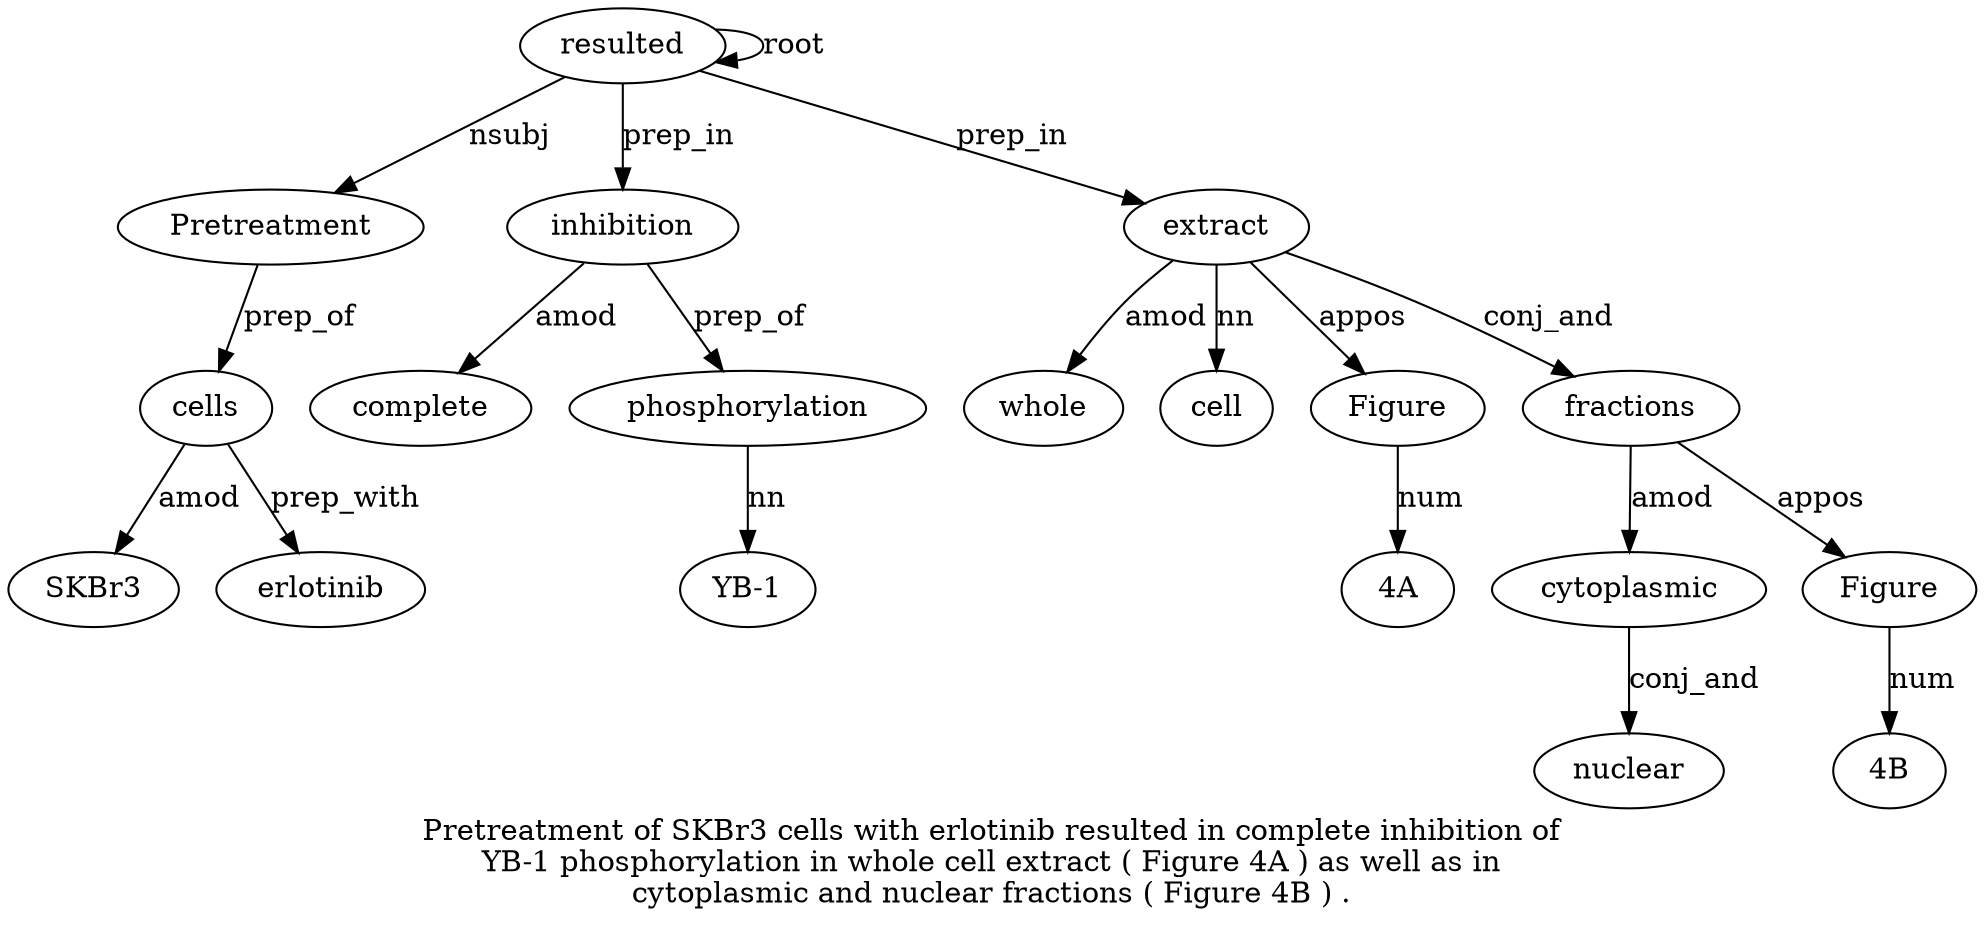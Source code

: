 digraph "Pretreatment of SKBr3 cells with erlotinib resulted in complete inhibition of YB-1 phosphorylation in whole cell extract ( Figure 4A ) as well as in cytoplasmic and nuclear fractions ( Figure 4B ) ." {
label="Pretreatment of SKBr3 cells with erlotinib resulted in complete inhibition of
YB-1 phosphorylation in whole cell extract ( Figure 4A ) as well as in
cytoplasmic and nuclear fractions ( Figure 4B ) .";
resulted7 [style=filled, fillcolor=white, label=resulted];
Pretreatment1 [style=filled, fillcolor=white, label=Pretreatment];
resulted7 -> Pretreatment1  [label=nsubj];
cells4 [style=filled, fillcolor=white, label=cells];
SKBr3 [style=filled, fillcolor=white, label=SKBr3];
cells4 -> SKBr3  [label=amod];
Pretreatment1 -> cells4  [label=prep_of];
erlotinib6 [style=filled, fillcolor=white, label=erlotinib];
cells4 -> erlotinib6  [label=prep_with];
resulted7 -> resulted7  [label=root];
inhibition10 [style=filled, fillcolor=white, label=inhibition];
complete9 [style=filled, fillcolor=white, label=complete];
inhibition10 -> complete9  [label=amod];
resulted7 -> inhibition10  [label=prep_in];
phosphorylation13 [style=filled, fillcolor=white, label=phosphorylation];
"YB-12" [style=filled, fillcolor=white, label="YB-1"];
phosphorylation13 -> "YB-12"  [label=nn];
inhibition10 -> phosphorylation13  [label=prep_of];
extract17 [style=filled, fillcolor=white, label=extract];
whole15 [style=filled, fillcolor=white, label=whole];
extract17 -> whole15  [label=amod];
cell16 [style=filled, fillcolor=white, label=cell];
extract17 -> cell16  [label=nn];
resulted7 -> extract17  [label=prep_in];
Figure19 [style=filled, fillcolor=white, label=Figure];
extract17 -> Figure19  [label=appos];
"4A20" [style=filled, fillcolor=white, label="4A"];
Figure19 -> "4A20"  [label=num];
fractions29 [style=filled, fillcolor=white, label=fractions];
cytoplasmic26 [style=filled, fillcolor=white, label=cytoplasmic];
fractions29 -> cytoplasmic26  [label=amod];
nuclear28 [style=filled, fillcolor=white, label=nuclear];
cytoplasmic26 -> nuclear28  [label=conj_and];
extract17 -> fractions29  [label=conj_and];
Figure31 [style=filled, fillcolor=white, label=Figure];
fractions29 -> Figure31  [label=appos];
"4B32" [style=filled, fillcolor=white, label="4B"];
Figure31 -> "4B32"  [label=num];
}
